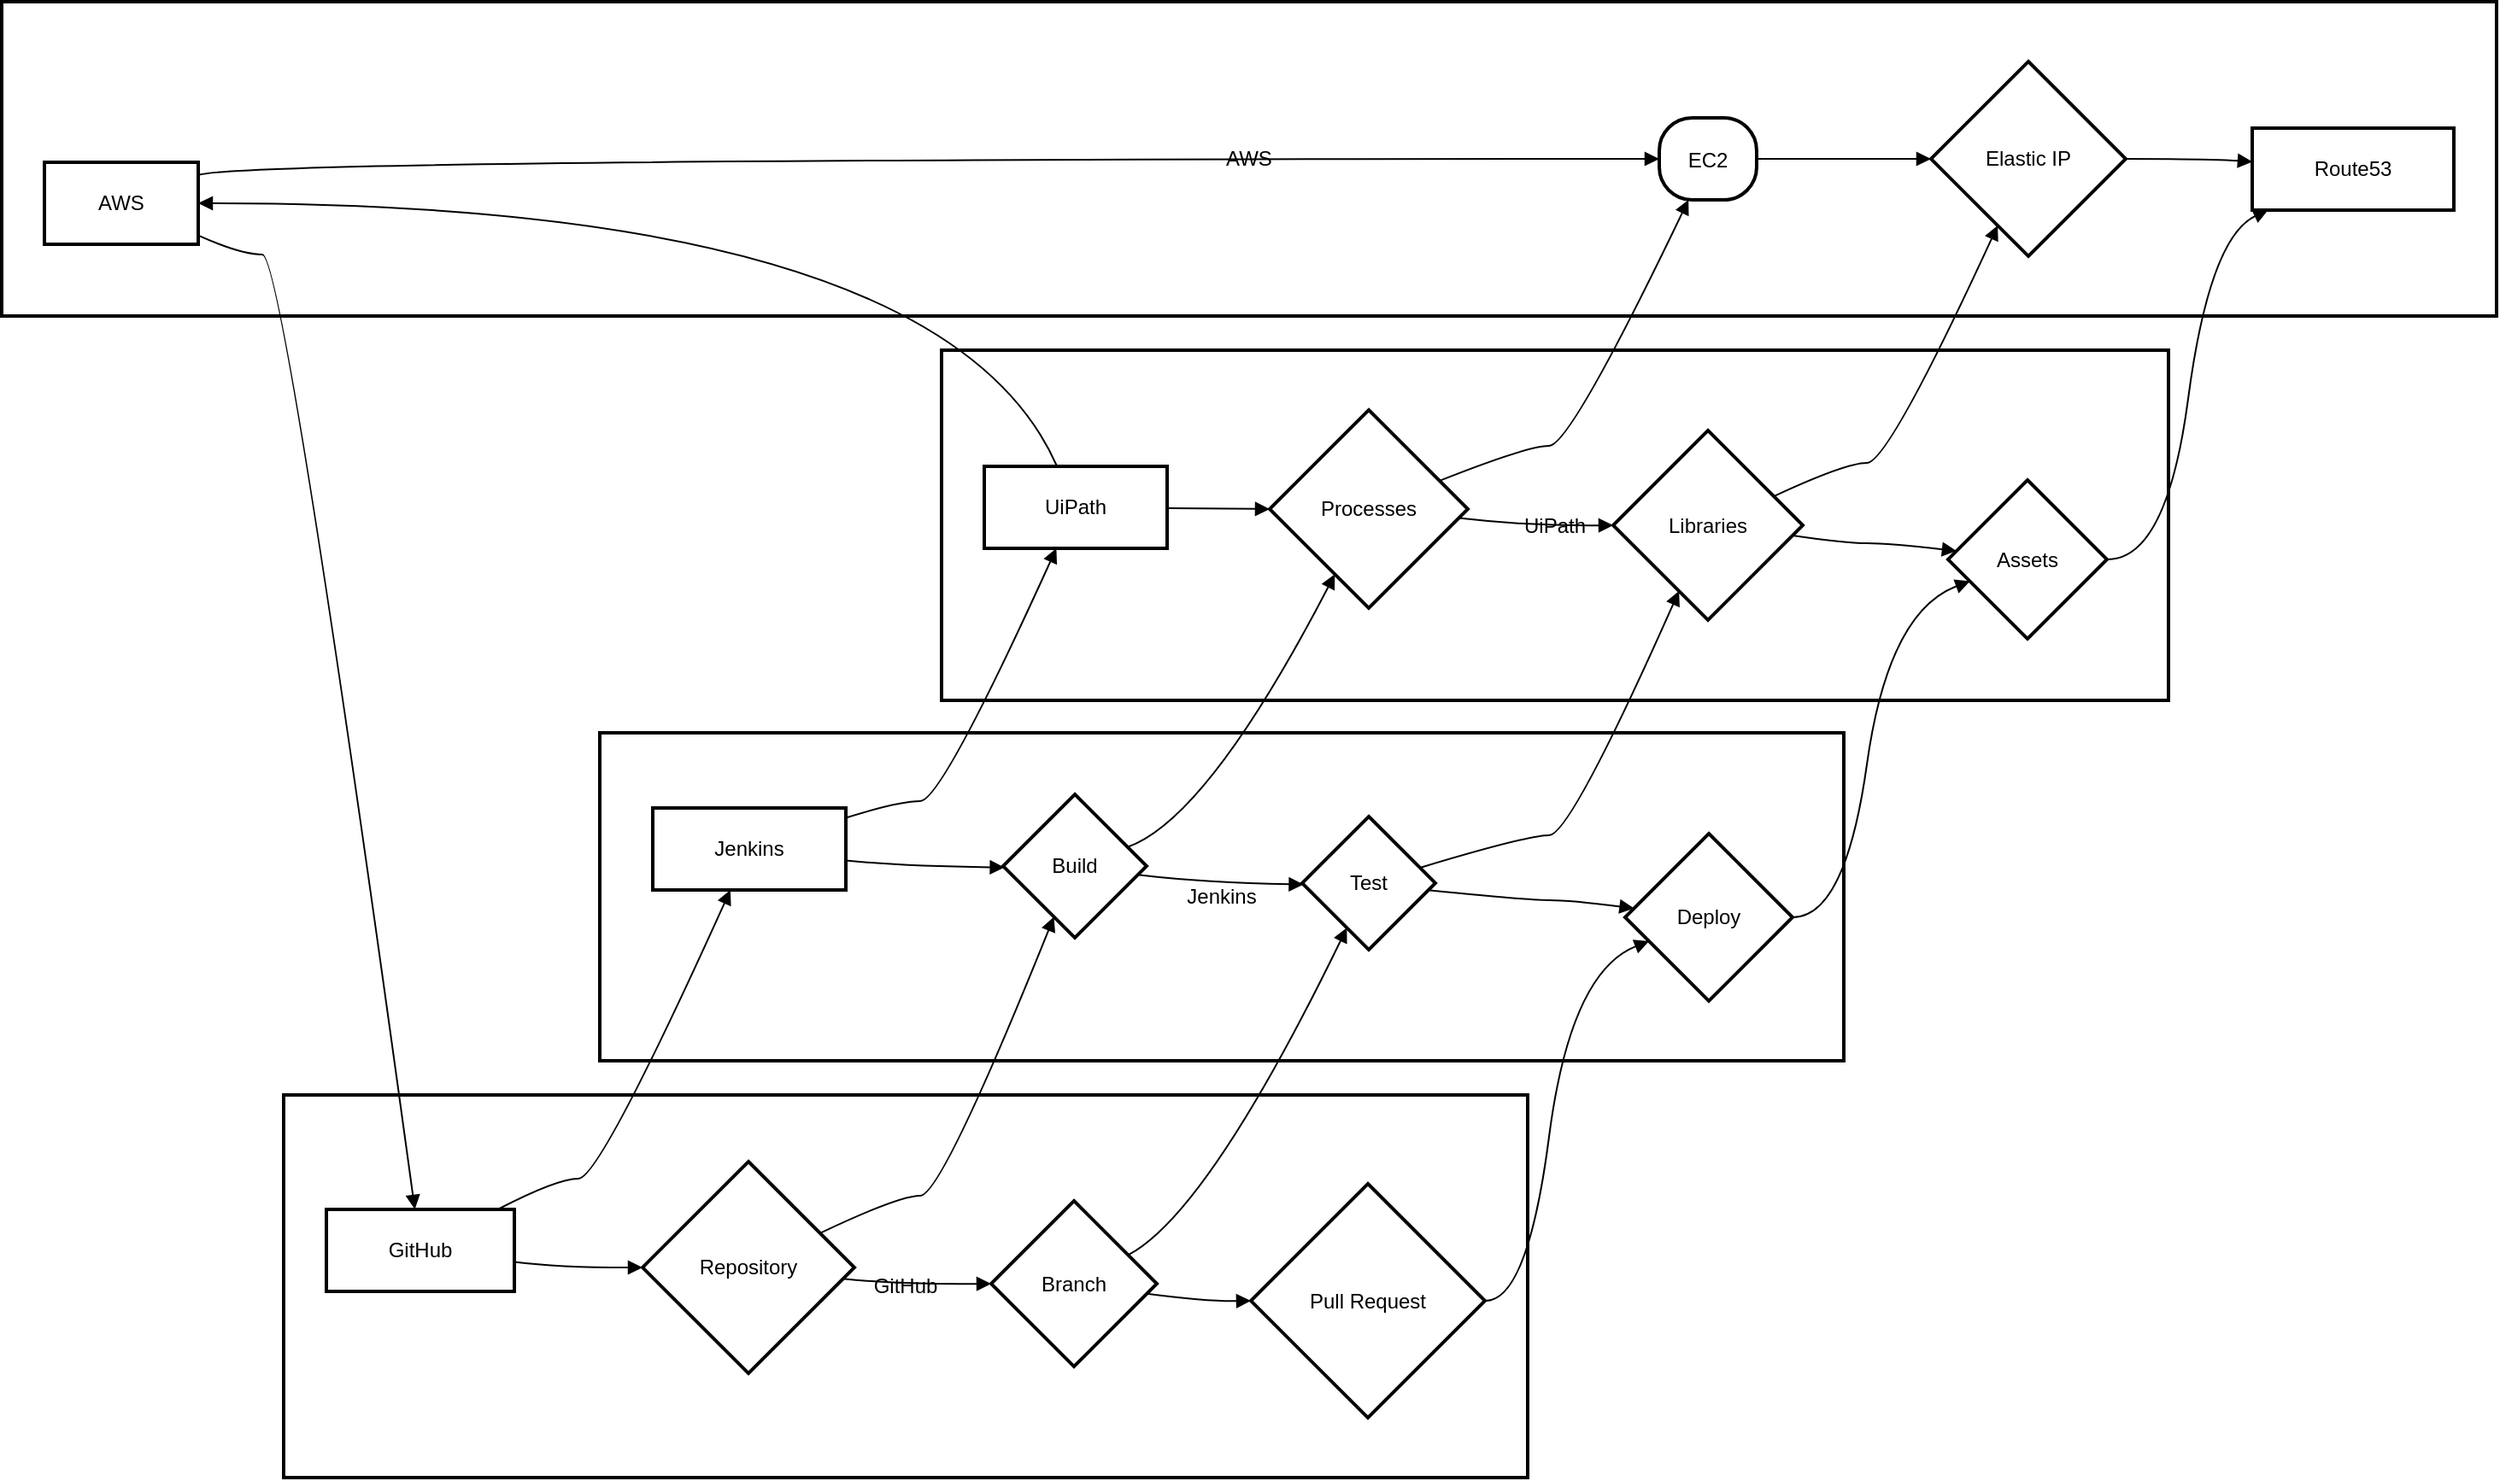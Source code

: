 <mxfile version="25.0.3">
  <diagram name="Página-1" id="n18SbBoXUd99XwQYesBU">
    <mxGraphModel>
      <root>
        <mxCell id="0" />
        <mxCell id="1" parent="0" />
        <mxCell id="2" value="UiPath" style="whiteSpace=wrap;strokeWidth=2;" vertex="1" parent="1">
          <mxGeometry x="558" y="212" width="718" height="205" as="geometry" />
        </mxCell>
        <mxCell id="3" value="Jenkins" style="whiteSpace=wrap;strokeWidth=2;" vertex="1" parent="1">
          <mxGeometry x="358" y="436" width="728" height="192" as="geometry" />
        </mxCell>
        <mxCell id="4" value="GitHub" style="whiteSpace=wrap;strokeWidth=2;" vertex="1" parent="1">
          <mxGeometry x="173" y="648" width="728" height="224" as="geometry" />
        </mxCell>
        <mxCell id="5" value="AWS" style="whiteSpace=wrap;strokeWidth=2;" vertex="1" parent="1">
          <mxGeometry x="8" y="8" width="1460" height="184" as="geometry" />
        </mxCell>
        <mxCell id="6" value="AWS" style="whiteSpace=wrap;strokeWidth=2;" vertex="1" parent="1">
          <mxGeometry x="33" y="102" width="90" height="48" as="geometry" />
        </mxCell>
        <mxCell id="7" value="EC2" style="rounded=1;arcSize=40;strokeWidth=2" vertex="1" parent="1">
          <mxGeometry x="978" y="76" width="57" height="48" as="geometry" />
        </mxCell>
        <mxCell id="8" value="Elastic IP" style="rhombus;strokeWidth=2;whiteSpace=wrap;" vertex="1" parent="1">
          <mxGeometry x="1137" y="43" width="114" height="114" as="geometry" />
        </mxCell>
        <mxCell id="9" value="Route53" style="whiteSpace=wrap;strokeWidth=2;" vertex="1" parent="1">
          <mxGeometry x="1325" y="82" width="118" height="48" as="geometry" />
        </mxCell>
        <mxCell id="10" value="GitHub" style="whiteSpace=wrap;strokeWidth=2;" vertex="1" parent="1">
          <mxGeometry x="198" y="715" width="110" height="48" as="geometry" />
        </mxCell>
        <mxCell id="11" value="Repository" style="rhombus;strokeWidth=2;whiteSpace=wrap;" vertex="1" parent="1">
          <mxGeometry x="383" y="687" width="124" height="124" as="geometry" />
        </mxCell>
        <mxCell id="12" value="Branch" style="rhombus;strokeWidth=2;whiteSpace=wrap;" vertex="1" parent="1">
          <mxGeometry x="587" y="710" width="97" height="97" as="geometry" />
        </mxCell>
        <mxCell id="13" value="Pull Request" style="rhombus;strokeWidth=2;whiteSpace=wrap;" vertex="1" parent="1">
          <mxGeometry x="739" y="700" width="137" height="137" as="geometry" />
        </mxCell>
        <mxCell id="14" value="Jenkins" style="whiteSpace=wrap;strokeWidth=2;" vertex="1" parent="1">
          <mxGeometry x="389" y="480" width="113" height="48" as="geometry" />
        </mxCell>
        <mxCell id="15" value="Build" style="rhombus;strokeWidth=2;whiteSpace=wrap;" vertex="1" parent="1">
          <mxGeometry x="594" y="472" width="84" height="84" as="geometry" />
        </mxCell>
        <mxCell id="16" value="Test" style="rhombus;strokeWidth=2;whiteSpace=wrap;" vertex="1" parent="1">
          <mxGeometry x="769" y="485" width="78" height="78" as="geometry" />
        </mxCell>
        <mxCell id="17" value="Deploy" style="rhombus;strokeWidth=2;whiteSpace=wrap;" vertex="1" parent="1">
          <mxGeometry x="958" y="495" width="98" height="98" as="geometry" />
        </mxCell>
        <mxCell id="18" value="UiPath" style="whiteSpace=wrap;strokeWidth=2;" vertex="1" parent="1">
          <mxGeometry x="583" y="280" width="107" height="48" as="geometry" />
        </mxCell>
        <mxCell id="19" value="Processes" style="rhombus;strokeWidth=2;whiteSpace=wrap;" vertex="1" parent="1">
          <mxGeometry x="750" y="247" width="116" height="116" as="geometry" />
        </mxCell>
        <mxCell id="20" value="Libraries" style="rhombus;strokeWidth=2;whiteSpace=wrap;" vertex="1" parent="1">
          <mxGeometry x="951" y="259" width="111" height="111" as="geometry" />
        </mxCell>
        <mxCell id="21" value="Assets" style="rhombus;strokeWidth=2;whiteSpace=wrap;" vertex="1" parent="1">
          <mxGeometry x="1147" y="288" width="93" height="93" as="geometry" />
        </mxCell>
        <mxCell id="22" value="" style="curved=1;startArrow=none;endArrow=block;exitX=1.01;exitY=0.15;entryX=0;entryY=0.5;" edge="1" parent="1" source="6" target="7">
          <mxGeometry relative="1" as="geometry">
            <Array as="points">
              <mxPoint x="148" y="100" />
            </Array>
          </mxGeometry>
        </mxCell>
        <mxCell id="23" value="" style="curved=1;startArrow=none;endArrow=block;exitX=1;exitY=0.5;entryX=0;entryY=0.5;" edge="1" parent="1" source="7" target="8">
          <mxGeometry relative="1" as="geometry">
            <Array as="points" />
          </mxGeometry>
        </mxCell>
        <mxCell id="24" value="" style="curved=1;startArrow=none;endArrow=block;exitX=0.99;exitY=0.5;entryX=0;entryY=0.41;" edge="1" parent="1" source="8" target="9">
          <mxGeometry relative="1" as="geometry">
            <Array as="points">
              <mxPoint x="1300" y="100" />
            </Array>
          </mxGeometry>
        </mxCell>
        <mxCell id="25" value="" style="curved=1;startArrow=none;endArrow=block;exitX=1;exitY=0.64;entryX=0;entryY=0.5;" edge="1" parent="1" source="10" target="11">
          <mxGeometry relative="1" as="geometry">
            <Array as="points">
              <mxPoint x="333" y="749" />
            </Array>
          </mxGeometry>
        </mxCell>
        <mxCell id="26" value="" style="curved=1;startArrow=none;endArrow=block;exitX=1;exitY=0.56;entryX=0;entryY=0.5;" edge="1" parent="1" source="11" target="12">
          <mxGeometry relative="1" as="geometry">
            <Array as="points">
              <mxPoint x="533" y="759" />
            </Array>
          </mxGeometry>
        </mxCell>
        <mxCell id="27" value="" style="curved=1;startArrow=none;endArrow=block;exitX=1.01;exitY=0.57;entryX=0;entryY=0.5;" edge="1" parent="1" source="12" target="13">
          <mxGeometry relative="1" as="geometry">
            <Array as="points">
              <mxPoint x="714" y="769" />
            </Array>
          </mxGeometry>
        </mxCell>
        <mxCell id="28" value="" style="curved=1;startArrow=none;endArrow=block;exitX=1;exitY=0.64;entryX=0;entryY=0.51;" edge="1" parent="1" source="14" target="15">
          <mxGeometry relative="1" as="geometry">
            <Array as="points">
              <mxPoint x="533" y="514" />
            </Array>
          </mxGeometry>
        </mxCell>
        <mxCell id="29" value="" style="curved=1;startArrow=none;endArrow=block;exitX=1;exitY=0.57;entryX=0;entryY=0.51;" edge="1" parent="1" source="15" target="16">
          <mxGeometry relative="1" as="geometry">
            <Array as="points">
              <mxPoint x="714" y="524" />
            </Array>
          </mxGeometry>
        </mxCell>
        <mxCell id="30" value="" style="curved=1;startArrow=none;endArrow=block;exitX=1;exitY=0.56;entryX=0;entryY=0.44;" edge="1" parent="1" source="16" target="17">
          <mxGeometry relative="1" as="geometry">
            <Array as="points">
              <mxPoint x="901" y="534" />
              <mxPoint x="926" y="534" />
            </Array>
          </mxGeometry>
        </mxCell>
        <mxCell id="31" value="" style="curved=1;startArrow=none;endArrow=block;exitX=0.99;exitY=0.51;entryX=0;entryY=0.5;" edge="1" parent="1" source="18" target="19">
          <mxGeometry relative="1" as="geometry">
            <Array as="points" />
          </mxGeometry>
        </mxCell>
        <mxCell id="32" value="" style="curved=1;startArrow=none;endArrow=block;exitX=1;exitY=0.55;entryX=0;entryY=0.5;" edge="1" parent="1" source="19" target="20">
          <mxGeometry relative="1" as="geometry">
            <Array as="points">
              <mxPoint x="901" y="315" />
            </Array>
          </mxGeometry>
        </mxCell>
        <mxCell id="33" value="" style="curved=1;startArrow=none;endArrow=block;exitX=1;exitY=0.56;entryX=0;entryY=0.44;" edge="1" parent="1" source="20" target="21">
          <mxGeometry relative="1" as="geometry">
            <Array as="points">
              <mxPoint x="1087" y="325" />
              <mxPoint x="1112" y="325" />
            </Array>
          </mxGeometry>
        </mxCell>
        <mxCell id="34" value="" style="curved=1;startArrow=none;endArrow=block;exitX=1.01;exitY=0.9;entryX=0.47;entryY=-0.01;" edge="1" parent="1" source="6" target="10">
          <mxGeometry relative="1" as="geometry">
            <Array as="points">
              <mxPoint x="148" y="156" />
              <mxPoint x="173" y="156" />
            </Array>
          </mxGeometry>
        </mxCell>
        <mxCell id="35" value="" style="curved=1;startArrow=none;endArrow=block;exitX=0.92;exitY=-0.01;entryX=0.4;entryY=1.01;" edge="1" parent="1" source="10" target="14">
          <mxGeometry relative="1" as="geometry">
            <Array as="points">
              <mxPoint x="333" y="697" />
              <mxPoint x="358" y="697" />
            </Array>
          </mxGeometry>
        </mxCell>
        <mxCell id="36" value="" style="curved=1;startArrow=none;endArrow=block;exitX=1;exitY=0.12;entryX=0.39;entryY=1.02;" edge="1" parent="1" source="14" target="18">
          <mxGeometry relative="1" as="geometry">
            <Array as="points">
              <mxPoint x="533" y="476" />
              <mxPoint x="558" y="476" />
            </Array>
          </mxGeometry>
        </mxCell>
        <mxCell id="37" value="" style="curved=1;startArrow=none;endArrow=block;exitX=0.4;exitY=0.01;entryX=1.01;entryY=0.5;" edge="1" parent="1" source="18" target="6">
          <mxGeometry relative="1" as="geometry">
            <Array as="points">
              <mxPoint x="558" y="126" />
            </Array>
          </mxGeometry>
        </mxCell>
        <mxCell id="38" value="" style="curved=1;startArrow=none;endArrow=block;exitX=1;exitY=0.26;entryX=0.29;entryY=1.01;" edge="1" parent="1" source="11" target="15">
          <mxGeometry relative="1" as="geometry">
            <Array as="points">
              <mxPoint x="533" y="707" />
              <mxPoint x="558" y="707" />
            </Array>
          </mxGeometry>
        </mxCell>
        <mxCell id="39" value="" style="curved=1;startArrow=none;endArrow=block;exitX=1;exitY=0.32;entryX=0.24;entryY=1;" edge="1" parent="1" source="15" target="19">
          <mxGeometry relative="1" as="geometry">
            <Array as="points">
              <mxPoint x="714" y="486" />
            </Array>
          </mxGeometry>
        </mxCell>
        <mxCell id="40" value="" style="curved=1;startArrow=none;endArrow=block;exitX=1;exitY=0.3;entryX=0.3;entryY=1;" edge="1" parent="1" source="19" target="7">
          <mxGeometry relative="1" as="geometry">
            <Array as="points">
              <mxPoint x="901" y="268" />
              <mxPoint x="926" y="268" />
            </Array>
          </mxGeometry>
        </mxCell>
        <mxCell id="41" value="" style="curved=1;startArrow=none;endArrow=block;exitX=1.01;exitY=0.23;entryX=0.25;entryY=1.01;" edge="1" parent="1" source="12" target="16">
          <mxGeometry relative="1" as="geometry">
            <Array as="points">
              <mxPoint x="714" y="717" />
            </Array>
          </mxGeometry>
        </mxCell>
        <mxCell id="42" value="" style="curved=1;startArrow=none;endArrow=block;exitX=1;exitY=0.35;entryX=0.28;entryY=1;" edge="1" parent="1" source="16" target="20">
          <mxGeometry relative="1" as="geometry">
            <Array as="points">
              <mxPoint x="901" y="496" />
              <mxPoint x="926" y="496" />
            </Array>
          </mxGeometry>
        </mxCell>
        <mxCell id="43" value="" style="curved=1;startArrow=none;endArrow=block;exitX=1;exitY=0.28;entryX=0.27;entryY=1;" edge="1" parent="1" source="20" target="8">
          <mxGeometry relative="1" as="geometry">
            <Array as="points">
              <mxPoint x="1087" y="278" />
              <mxPoint x="1112" y="278" />
            </Array>
          </mxGeometry>
        </mxCell>
        <mxCell id="44" value="" style="curved=1;startArrow=none;endArrow=block;exitX=1;exitY=0.5;entryX=0;entryY=0.7;" edge="1" parent="1" source="13" target="17">
          <mxGeometry relative="1" as="geometry">
            <Array as="points">
              <mxPoint x="901" y="769" />
              <mxPoint x="926" y="576" />
            </Array>
          </mxGeometry>
        </mxCell>
        <mxCell id="45" value="" style="curved=1;startArrow=none;endArrow=block;exitX=0.99;exitY=0.5;entryX=0;entryY=0.69;" edge="1" parent="1" source="17" target="21">
          <mxGeometry relative="1" as="geometry">
            <Array as="points">
              <mxPoint x="1087" y="544" />
              <mxPoint x="1112" y="365" />
            </Array>
          </mxGeometry>
        </mxCell>
        <mxCell id="46" value="" style="curved=1;startArrow=none;endArrow=block;exitX=1;exitY=0.5;entryX=0.07;entryY=1.01;" edge="1" parent="1" source="21" target="9">
          <mxGeometry relative="1" as="geometry">
            <Array as="points">
              <mxPoint x="1275" y="335" />
              <mxPoint x="1300" y="146" />
            </Array>
          </mxGeometry>
        </mxCell>
      </root>
    </mxGraphModel>
  </diagram>
</mxfile>
